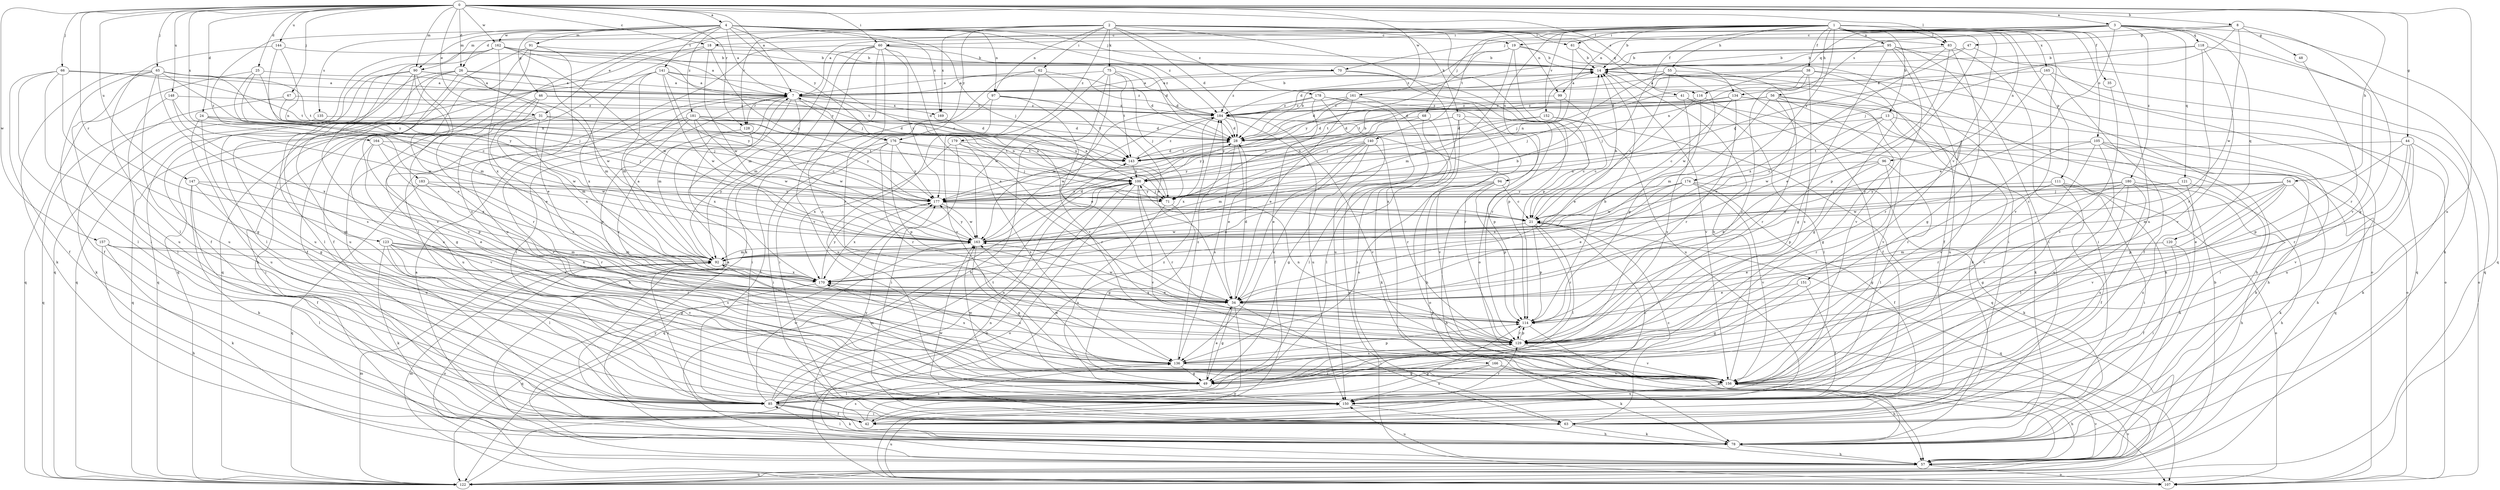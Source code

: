 strict digraph  {
0;
1;
2;
3;
4;
7;
8;
13;
14;
18;
19;
21;
24;
25;
26;
28;
31;
34;
35;
38;
41;
42;
44;
46;
47;
48;
49;
54;
55;
56;
57;
60;
61;
62;
63;
65;
66;
67;
68;
70;
71;
72;
75;
78;
83;
85;
90;
91;
92;
94;
95;
96;
97;
99;
100;
105;
107;
111;
114;
116;
118;
120;
121;
122;
123;
128;
129;
134;
135;
136;
140;
141;
143;
144;
147;
148;
150;
151;
152;
156;
157;
161;
162;
163;
164;
165;
166;
169;
170;
174;
176;
177;
178;
179;
180;
181;
183;
184;
0 -> 3  [label=a];
0 -> 4  [label=a];
0 -> 7  [label=a];
0 -> 8  [label=b];
0 -> 18  [label=c];
0 -> 24  [label=d];
0 -> 25  [label=d];
0 -> 26  [label=d];
0 -> 31  [label=e];
0 -> 44  [label=g];
0 -> 54  [label=h];
0 -> 60  [label=i];
0 -> 65  [label=j];
0 -> 66  [label=j];
0 -> 67  [label=j];
0 -> 83  [label=l];
0 -> 90  [label=m];
0 -> 123  [label=r];
0 -> 128  [label=r];
0 -> 134  [label=s];
0 -> 144  [label=u];
0 -> 147  [label=u];
0 -> 148  [label=u];
0 -> 150  [label=u];
0 -> 157  [label=w];
0 -> 161  [label=w];
0 -> 162  [label=w];
0 -> 164  [label=x];
1 -> 7  [label=a];
1 -> 13  [label=b];
1 -> 14  [label=b];
1 -> 18  [label=c];
1 -> 35  [label=f];
1 -> 38  [label=f];
1 -> 41  [label=f];
1 -> 55  [label=h];
1 -> 56  [label=h];
1 -> 60  [label=i];
1 -> 61  [label=i];
1 -> 68  [label=j];
1 -> 83  [label=l];
1 -> 94  [label=n];
1 -> 95  [label=n];
1 -> 96  [label=n];
1 -> 105  [label=o];
1 -> 111  [label=p];
1 -> 114  [label=p];
1 -> 140  [label=t];
1 -> 150  [label=u];
1 -> 151  [label=v];
1 -> 152  [label=v];
1 -> 156  [label=v];
1 -> 165  [label=x];
1 -> 174  [label=y];
2 -> 26  [label=d];
2 -> 28  [label=d];
2 -> 31  [label=e];
2 -> 61  [label=i];
2 -> 62  [label=i];
2 -> 72  [label=k];
2 -> 75  [label=k];
2 -> 83  [label=l];
2 -> 97  [label=n];
2 -> 107  [label=o];
2 -> 116  [label=q];
2 -> 128  [label=r];
2 -> 166  [label=x];
2 -> 169  [label=x];
2 -> 176  [label=y];
2 -> 178  [label=z];
2 -> 179  [label=z];
3 -> 19  [label=c];
3 -> 34  [label=e];
3 -> 70  [label=j];
3 -> 90  [label=m];
3 -> 116  [label=q];
3 -> 118  [label=q];
3 -> 120  [label=q];
3 -> 121  [label=q];
3 -> 122  [label=q];
3 -> 134  [label=s];
3 -> 156  [label=v];
3 -> 180  [label=z];
4 -> 7  [label=a];
4 -> 19  [label=c];
4 -> 21  [label=c];
4 -> 46  [label=g];
4 -> 63  [label=i];
4 -> 70  [label=j];
4 -> 71  [label=j];
4 -> 90  [label=m];
4 -> 91  [label=m];
4 -> 97  [label=n];
4 -> 99  [label=n];
4 -> 135  [label=s];
4 -> 141  [label=t];
4 -> 162  [label=w];
4 -> 169  [label=x];
4 -> 176  [label=y];
4 -> 181  [label=z];
4 -> 183  [label=z];
4 -> 184  [label=z];
7 -> 14  [label=b];
7 -> 57  [label=h];
7 -> 63  [label=i];
7 -> 85  [label=l];
7 -> 92  [label=m];
7 -> 128  [label=r];
7 -> 169  [label=x];
7 -> 176  [label=y];
7 -> 184  [label=z];
8 -> 47  [label=g];
8 -> 48  [label=g];
8 -> 49  [label=g];
8 -> 71  [label=j];
8 -> 99  [label=n];
8 -> 163  [label=w];
13 -> 21  [label=c];
13 -> 28  [label=d];
13 -> 63  [label=i];
13 -> 156  [label=v];
13 -> 163  [label=w];
14 -> 7  [label=a];
14 -> 42  [label=f];
14 -> 57  [label=h];
14 -> 78  [label=k];
14 -> 156  [label=v];
18 -> 14  [label=b];
18 -> 122  [label=q];
18 -> 136  [label=s];
18 -> 163  [label=w];
18 -> 177  [label=y];
19 -> 14  [label=b];
19 -> 92  [label=m];
19 -> 107  [label=o];
19 -> 114  [label=p];
19 -> 177  [label=y];
19 -> 184  [label=z];
21 -> 14  [label=b];
21 -> 85  [label=l];
21 -> 114  [label=p];
21 -> 122  [label=q];
21 -> 129  [label=r];
21 -> 163  [label=w];
24 -> 28  [label=d];
24 -> 49  [label=g];
24 -> 71  [label=j];
24 -> 150  [label=u];
24 -> 163  [label=w];
25 -> 7  [label=a];
25 -> 92  [label=m];
25 -> 100  [label=n];
25 -> 122  [label=q];
25 -> 177  [label=y];
26 -> 7  [label=a];
26 -> 34  [label=e];
26 -> 42  [label=f];
26 -> 85  [label=l];
26 -> 92  [label=m];
26 -> 122  [label=q];
26 -> 150  [label=u];
28 -> 14  [label=b];
28 -> 34  [label=e];
28 -> 136  [label=s];
28 -> 143  [label=t];
31 -> 28  [label=d];
31 -> 63  [label=i];
31 -> 92  [label=m];
31 -> 100  [label=n];
31 -> 122  [label=q];
31 -> 170  [label=x];
34 -> 28  [label=d];
34 -> 49  [label=g];
34 -> 63  [label=i];
34 -> 107  [label=o];
34 -> 114  [label=p];
34 -> 163  [label=w];
34 -> 170  [label=x];
35 -> 156  [label=v];
38 -> 7  [label=a];
38 -> 28  [label=d];
38 -> 49  [label=g];
38 -> 71  [label=j];
38 -> 107  [label=o];
38 -> 129  [label=r];
38 -> 136  [label=s];
41 -> 85  [label=l];
41 -> 107  [label=o];
41 -> 136  [label=s];
41 -> 184  [label=z];
42 -> 7  [label=a];
42 -> 114  [label=p];
42 -> 136  [label=s];
42 -> 177  [label=y];
44 -> 78  [label=k];
44 -> 114  [label=p];
44 -> 129  [label=r];
44 -> 143  [label=t];
44 -> 150  [label=u];
44 -> 156  [label=v];
46 -> 28  [label=d];
46 -> 34  [label=e];
46 -> 49  [label=g];
46 -> 129  [label=r];
46 -> 184  [label=z];
47 -> 14  [label=b];
47 -> 78  [label=k];
47 -> 100  [label=n];
48 -> 129  [label=r];
49 -> 34  [label=e];
49 -> 85  [label=l];
49 -> 92  [label=m];
49 -> 163  [label=w];
54 -> 21  [label=c];
54 -> 34  [label=e];
54 -> 71  [label=j];
54 -> 78  [label=k];
54 -> 92  [label=m];
54 -> 114  [label=p];
54 -> 156  [label=v];
55 -> 7  [label=a];
55 -> 21  [label=c];
55 -> 34  [label=e];
55 -> 71  [label=j];
55 -> 100  [label=n];
55 -> 163  [label=w];
56 -> 28  [label=d];
56 -> 49  [label=g];
56 -> 92  [label=m];
56 -> 129  [label=r];
56 -> 143  [label=t];
56 -> 150  [label=u];
56 -> 156  [label=v];
56 -> 184  [label=z];
57 -> 100  [label=n];
57 -> 107  [label=o];
57 -> 122  [label=q];
57 -> 150  [label=u];
57 -> 156  [label=v];
57 -> 177  [label=y];
60 -> 14  [label=b];
60 -> 34  [label=e];
60 -> 78  [label=k];
60 -> 85  [label=l];
60 -> 92  [label=m];
60 -> 129  [label=r];
60 -> 136  [label=s];
60 -> 156  [label=v];
60 -> 177  [label=y];
60 -> 184  [label=z];
61 -> 14  [label=b];
61 -> 63  [label=i];
61 -> 71  [label=j];
62 -> 7  [label=a];
62 -> 28  [label=d];
62 -> 34  [label=e];
62 -> 92  [label=m];
62 -> 156  [label=v];
63 -> 21  [label=c];
63 -> 78  [label=k];
63 -> 163  [label=w];
65 -> 7  [label=a];
65 -> 21  [label=c];
65 -> 42  [label=f];
65 -> 71  [label=j];
65 -> 78  [label=k];
65 -> 85  [label=l];
65 -> 136  [label=s];
65 -> 143  [label=t];
65 -> 150  [label=u];
66 -> 7  [label=a];
66 -> 42  [label=f];
66 -> 49  [label=g];
66 -> 85  [label=l];
66 -> 143  [label=t];
66 -> 150  [label=u];
67 -> 71  [label=j];
67 -> 78  [label=k];
67 -> 184  [label=z];
68 -> 28  [label=d];
68 -> 78  [label=k];
68 -> 85  [label=l];
68 -> 170  [label=x];
70 -> 7  [label=a];
70 -> 114  [label=p];
70 -> 129  [label=r];
70 -> 184  [label=z];
71 -> 7  [label=a];
71 -> 49  [label=g];
71 -> 150  [label=u];
72 -> 21  [label=c];
72 -> 28  [label=d];
72 -> 85  [label=l];
72 -> 100  [label=n];
72 -> 107  [label=o];
72 -> 156  [label=v];
75 -> 7  [label=a];
75 -> 28  [label=d];
75 -> 57  [label=h];
75 -> 71  [label=j];
75 -> 143  [label=t];
75 -> 156  [label=v];
75 -> 163  [label=w];
78 -> 7  [label=a];
78 -> 57  [label=h];
78 -> 85  [label=l];
78 -> 136  [label=s];
83 -> 14  [label=b];
83 -> 34  [label=e];
83 -> 49  [label=g];
83 -> 63  [label=i];
83 -> 170  [label=x];
85 -> 42  [label=f];
85 -> 63  [label=i];
85 -> 78  [label=k];
85 -> 100  [label=n];
85 -> 129  [label=r];
85 -> 143  [label=t];
85 -> 163  [label=w];
85 -> 184  [label=z];
90 -> 7  [label=a];
90 -> 34  [label=e];
90 -> 49  [label=g];
90 -> 85  [label=l];
90 -> 122  [label=q];
90 -> 150  [label=u];
90 -> 156  [label=v];
90 -> 163  [label=w];
91 -> 14  [label=b];
91 -> 42  [label=f];
91 -> 57  [label=h];
91 -> 122  [label=q];
91 -> 150  [label=u];
92 -> 7  [label=a];
92 -> 85  [label=l];
92 -> 107  [label=o];
92 -> 170  [label=x];
94 -> 21  [label=c];
94 -> 57  [label=h];
94 -> 114  [label=p];
94 -> 136  [label=s];
94 -> 170  [label=x];
94 -> 177  [label=y];
95 -> 14  [label=b];
95 -> 28  [label=d];
95 -> 42  [label=f];
95 -> 49  [label=g];
95 -> 63  [label=i];
95 -> 122  [label=q];
95 -> 156  [label=v];
96 -> 34  [label=e];
96 -> 85  [label=l];
96 -> 100  [label=n];
96 -> 114  [label=p];
96 -> 129  [label=r];
97 -> 34  [label=e];
97 -> 63  [label=i];
97 -> 143  [label=t];
97 -> 150  [label=u];
97 -> 184  [label=z];
99 -> 71  [label=j];
99 -> 150  [label=u];
99 -> 184  [label=z];
100 -> 14  [label=b];
100 -> 71  [label=j];
100 -> 107  [label=o];
100 -> 122  [label=q];
100 -> 129  [label=r];
100 -> 156  [label=v];
100 -> 177  [label=y];
105 -> 57  [label=h];
105 -> 78  [label=k];
105 -> 122  [label=q];
105 -> 129  [label=r];
105 -> 143  [label=t];
105 -> 150  [label=u];
105 -> 156  [label=v];
107 -> 92  [label=m];
107 -> 150  [label=u];
111 -> 42  [label=f];
111 -> 49  [label=g];
111 -> 63  [label=i];
111 -> 71  [label=j];
111 -> 107  [label=o];
114 -> 14  [label=b];
114 -> 78  [label=k];
114 -> 129  [label=r];
116 -> 34  [label=e];
116 -> 78  [label=k];
116 -> 114  [label=p];
116 -> 184  [label=z];
118 -> 14  [label=b];
118 -> 71  [label=j];
118 -> 122  [label=q];
118 -> 129  [label=r];
118 -> 156  [label=v];
120 -> 34  [label=e];
120 -> 42  [label=f];
120 -> 63  [label=i];
120 -> 92  [label=m];
121 -> 57  [label=h];
121 -> 150  [label=u];
121 -> 163  [label=w];
121 -> 177  [label=y];
122 -> 14  [label=b];
122 -> 92  [label=m];
122 -> 100  [label=n];
122 -> 156  [label=v];
123 -> 34  [label=e];
123 -> 49  [label=g];
123 -> 78  [label=k];
123 -> 85  [label=l];
123 -> 92  [label=m];
123 -> 136  [label=s];
123 -> 156  [label=v];
123 -> 170  [label=x];
128 -> 129  [label=r];
128 -> 163  [label=w];
128 -> 170  [label=x];
129 -> 100  [label=n];
129 -> 114  [label=p];
129 -> 136  [label=s];
129 -> 156  [label=v];
134 -> 21  [label=c];
134 -> 57  [label=h];
134 -> 78  [label=k];
134 -> 129  [label=r];
134 -> 143  [label=t];
134 -> 184  [label=z];
135 -> 28  [label=d];
135 -> 122  [label=q];
136 -> 49  [label=g];
136 -> 114  [label=p];
136 -> 156  [label=v];
136 -> 170  [label=x];
136 -> 184  [label=z];
140 -> 34  [label=e];
140 -> 49  [label=g];
140 -> 92  [label=m];
140 -> 129  [label=r];
140 -> 136  [label=s];
140 -> 143  [label=t];
140 -> 177  [label=y];
141 -> 7  [label=a];
141 -> 92  [label=m];
141 -> 143  [label=t];
141 -> 150  [label=u];
141 -> 163  [label=w];
141 -> 170  [label=x];
141 -> 177  [label=y];
141 -> 184  [label=z];
143 -> 28  [label=d];
143 -> 100  [label=n];
143 -> 184  [label=z];
144 -> 14  [label=b];
144 -> 85  [label=l];
144 -> 100  [label=n];
144 -> 177  [label=y];
147 -> 34  [label=e];
147 -> 42  [label=f];
147 -> 78  [label=k];
147 -> 150  [label=u];
147 -> 177  [label=y];
148 -> 85  [label=l];
148 -> 163  [label=w];
148 -> 170  [label=x];
148 -> 184  [label=z];
150 -> 21  [label=c];
150 -> 57  [label=h];
150 -> 129  [label=r];
151 -> 34  [label=e];
151 -> 42  [label=f];
151 -> 49  [label=g];
152 -> 21  [label=c];
152 -> 28  [label=d];
152 -> 122  [label=q];
152 -> 177  [label=y];
156 -> 14  [label=b];
156 -> 57  [label=h];
156 -> 150  [label=u];
156 -> 163  [label=w];
157 -> 57  [label=h];
157 -> 78  [label=k];
157 -> 85  [label=l];
157 -> 92  [label=m];
157 -> 129  [label=r];
161 -> 28  [label=d];
161 -> 34  [label=e];
161 -> 57  [label=h];
161 -> 63  [label=i];
161 -> 177  [label=y];
161 -> 184  [label=z];
162 -> 7  [label=a];
162 -> 14  [label=b];
162 -> 28  [label=d];
162 -> 42  [label=f];
162 -> 71  [label=j];
162 -> 122  [label=q];
162 -> 156  [label=v];
162 -> 163  [label=w];
162 -> 170  [label=x];
163 -> 14  [label=b];
163 -> 28  [label=d];
163 -> 49  [label=g];
163 -> 92  [label=m];
163 -> 177  [label=y];
164 -> 114  [label=p];
164 -> 143  [label=t];
164 -> 156  [label=v];
164 -> 163  [label=w];
164 -> 170  [label=x];
165 -> 7  [label=a];
165 -> 42  [label=f];
165 -> 107  [label=o];
165 -> 129  [label=r];
166 -> 49  [label=g];
166 -> 57  [label=h];
166 -> 78  [label=k];
166 -> 150  [label=u];
169 -> 100  [label=n];
170 -> 34  [label=e];
170 -> 122  [label=q];
170 -> 136  [label=s];
170 -> 177  [label=y];
174 -> 34  [label=e];
174 -> 42  [label=f];
174 -> 78  [label=k];
174 -> 156  [label=v];
174 -> 163  [label=w];
174 -> 170  [label=x];
174 -> 177  [label=y];
176 -> 63  [label=i];
176 -> 71  [label=j];
176 -> 85  [label=l];
176 -> 114  [label=p];
176 -> 129  [label=r];
176 -> 143  [label=t];
176 -> 177  [label=y];
177 -> 21  [label=c];
177 -> 163  [label=w];
177 -> 170  [label=x];
178 -> 42  [label=f];
178 -> 107  [label=o];
178 -> 129  [label=r];
178 -> 150  [label=u];
178 -> 163  [label=w];
178 -> 184  [label=z];
179 -> 63  [label=i];
179 -> 129  [label=r];
179 -> 136  [label=s];
179 -> 143  [label=t];
179 -> 170  [label=x];
180 -> 49  [label=g];
180 -> 57  [label=h];
180 -> 78  [label=k];
180 -> 85  [label=l];
180 -> 129  [label=r];
180 -> 150  [label=u];
180 -> 163  [label=w];
180 -> 177  [label=y];
181 -> 21  [label=c];
181 -> 28  [label=d];
181 -> 100  [label=n];
181 -> 114  [label=p];
181 -> 150  [label=u];
181 -> 156  [label=v];
181 -> 163  [label=w];
181 -> 177  [label=y];
183 -> 122  [label=q];
183 -> 129  [label=r];
183 -> 170  [label=x];
183 -> 177  [label=y];
184 -> 28  [label=d];
184 -> 71  [label=j];
184 -> 114  [label=p];
184 -> 150  [label=u];
184 -> 156  [label=v];
184 -> 163  [label=w];
}
